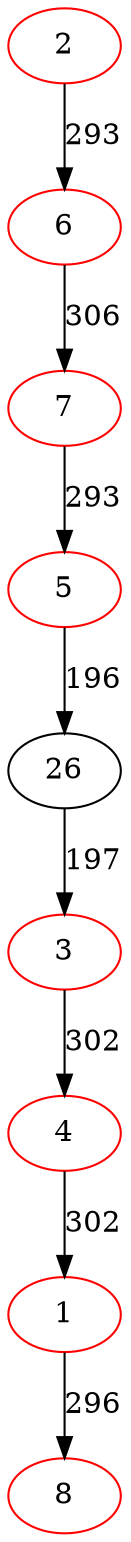 digraph {
2[color=red]
6[color=red]
7[color=red]
5[color=red]
26[color=black]
3[color=red]
4[color=red]
1[color=red]
8[color=red]
1->8[label=296]
4->1[label=302]
3->4[label=302]
26->3[label=197]
5->26[label=196]
7->5[label=293]
6->7[label=306]
2->6[label=293]
}